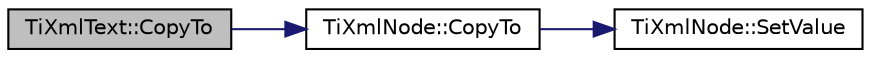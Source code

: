 digraph "TiXmlText::CopyTo"
{
  edge [fontname="Helvetica",fontsize="10",labelfontname="Helvetica",labelfontsize="10"];
  node [fontname="Helvetica",fontsize="10",shape=record];
  rankdir="LR";
  Node1 [label="TiXmlText::CopyTo",height=0.2,width=0.4,color="black", fillcolor="grey75", style="filled" fontcolor="black"];
  Node1 -> Node2 [color="midnightblue",fontsize="10",style="solid"];
  Node2 [label="TiXmlNode::CopyTo",height=0.2,width=0.4,color="black", fillcolor="white", style="filled",URL="$class_ti_xml_node.html#ab6056978923ad8350fb5164af32d8038"];
  Node2 -> Node3 [color="midnightblue",fontsize="10",style="solid"];
  Node3 [label="TiXmlNode::SetValue",height=0.2,width=0.4,color="black", fillcolor="white", style="filled",URL="$class_ti_xml_node.html#a2a38329ca5d3f28f98ce932b8299ae90"];
}
